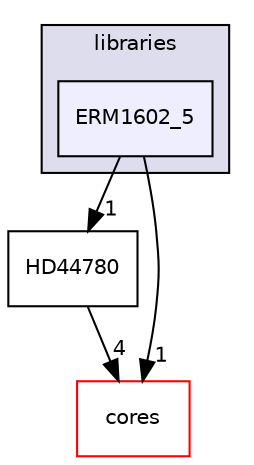 digraph "libraries/ERM1602_5" {
  compound=true
  node [ fontsize="10", fontname="Helvetica"];
  edge [ labelfontsize="10", labelfontname="Helvetica"];
  subgraph clusterdir_bc0718b08fb2015b8e59c47b2805f60c {
    graph [ bgcolor="#ddddee", pencolor="black", label="libraries" fontname="Helvetica", fontsize="10", URL="dir_bc0718b08fb2015b8e59c47b2805f60c.html"]
  dir_5b458f85882fd17a64946fee7abe8202 [shape=box, label="ERM1602_5", style="filled", fillcolor="#eeeeff", pencolor="black", URL="dir_5b458f85882fd17a64946fee7abe8202.html"];
  }
  dir_0b4fc2dd97dc10777572736a86a0998b [shape=box label="HD44780" URL="dir_0b4fc2dd97dc10777572736a86a0998b.html"];
  dir_51d9c9f08f6806a0f97badf342e5b4d7 [shape=box label="cores" fillcolor="white" style="filled" color="red" URL="dir_51d9c9f08f6806a0f97badf342e5b4d7.html"];
  dir_0b4fc2dd97dc10777572736a86a0998b->dir_51d9c9f08f6806a0f97badf342e5b4d7 [headlabel="4", labeldistance=1.5 headhref="dir_000045_000000.html"];
  dir_5b458f85882fd17a64946fee7abe8202->dir_0b4fc2dd97dc10777572736a86a0998b [headlabel="1", labeldistance=1.5 headhref="dir_000035_000045.html"];
  dir_5b458f85882fd17a64946fee7abe8202->dir_51d9c9f08f6806a0f97badf342e5b4d7 [headlabel="1", labeldistance=1.5 headhref="dir_000035_000000.html"];
}
